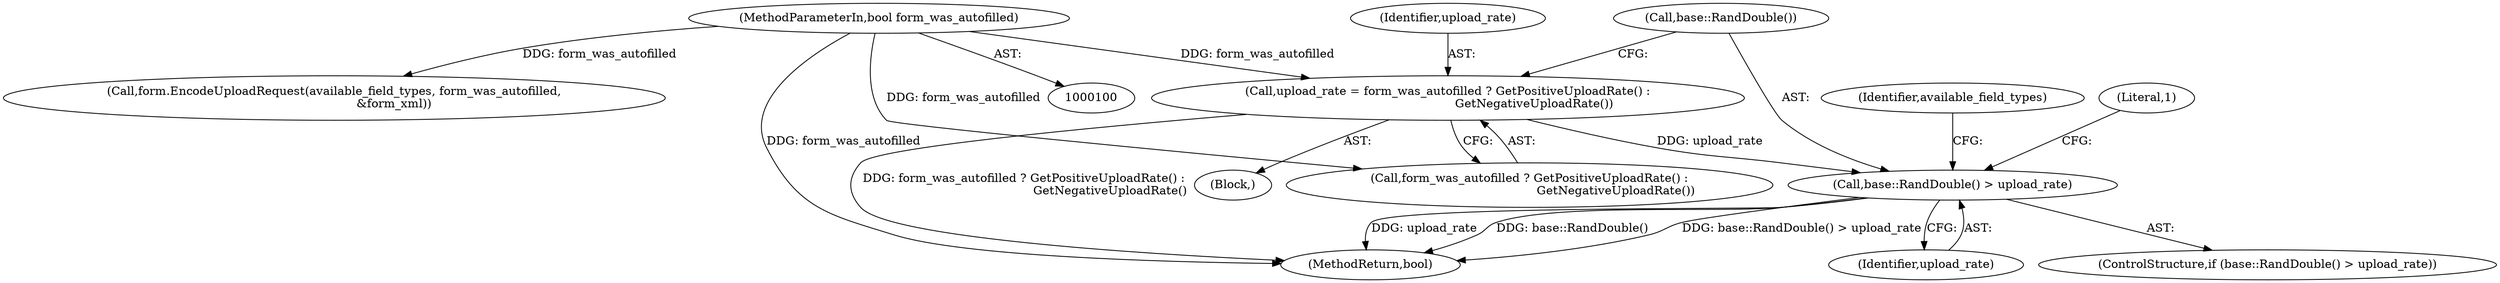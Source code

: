 digraph "1_Chrome_80742f2ffeb9e90cd85cbee27acb9f924ffebd16@del" {
"1000124" [label="(Call,base::RandDouble() > upload_rate)"];
"1000117" [label="(Call,upload_rate = form_was_autofilled ? GetPositiveUploadRate() :\n                                              GetNegativeUploadRate())"];
"1000102" [label="(MethodParameterIn,bool form_was_autofilled)"];
"1000137" [label="(Call,form.EncodeUploadRequest(available_field_types, form_was_autofilled,\n                                &form_xml))"];
"1000102" [label="(MethodParameterIn,bool form_was_autofilled)"];
"1000125" [label="(Call,base::RandDouble())"];
"1000117" [label="(Call,upload_rate = form_was_autofilled ? GetPositiveUploadRate() :\n                                              GetNegativeUploadRate())"];
"1000156" [label="(MethodReturn,bool)"];
"1000118" [label="(Identifier,upload_rate)"];
"1000126" [label="(Identifier,upload_rate)"];
"1000123" [label="(ControlStructure,if (base::RandDouble() > upload_rate))"];
"1000104" [label="(Block,)"];
"1000138" [label="(Identifier,available_field_types)"];
"1000119" [label="(Call,form_was_autofilled ? GetPositiveUploadRate() :\n                                              GetNegativeUploadRate())"];
"1000130" [label="(Literal,1)"];
"1000124" [label="(Call,base::RandDouble() > upload_rate)"];
"1000124" -> "1000123"  [label="AST: "];
"1000124" -> "1000126"  [label="CFG: "];
"1000125" -> "1000124"  [label="AST: "];
"1000126" -> "1000124"  [label="AST: "];
"1000130" -> "1000124"  [label="CFG: "];
"1000138" -> "1000124"  [label="CFG: "];
"1000124" -> "1000156"  [label="DDG: upload_rate"];
"1000124" -> "1000156"  [label="DDG: base::RandDouble()"];
"1000124" -> "1000156"  [label="DDG: base::RandDouble() > upload_rate"];
"1000117" -> "1000124"  [label="DDG: upload_rate"];
"1000117" -> "1000104"  [label="AST: "];
"1000117" -> "1000119"  [label="CFG: "];
"1000118" -> "1000117"  [label="AST: "];
"1000119" -> "1000117"  [label="AST: "];
"1000125" -> "1000117"  [label="CFG: "];
"1000117" -> "1000156"  [label="DDG: form_was_autofilled ? GetPositiveUploadRate() :\n                                              GetNegativeUploadRate()"];
"1000102" -> "1000117"  [label="DDG: form_was_autofilled"];
"1000102" -> "1000100"  [label="AST: "];
"1000102" -> "1000156"  [label="DDG: form_was_autofilled"];
"1000102" -> "1000119"  [label="DDG: form_was_autofilled"];
"1000102" -> "1000137"  [label="DDG: form_was_autofilled"];
}
